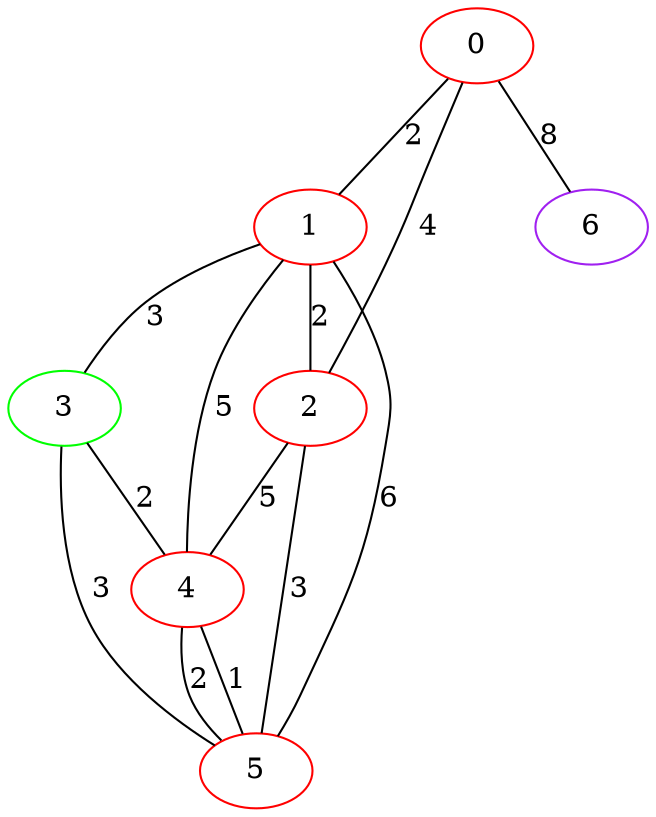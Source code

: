 graph "" {
0 [color=red, weight=1];
1 [color=red, weight=1];
2 [color=red, weight=1];
3 [color=green, weight=2];
4 [color=red, weight=1];
5 [color=red, weight=1];
6 [color=purple, weight=4];
0 -- 1  [key=0, label=2];
0 -- 2  [key=0, label=4];
0 -- 6  [key=0, label=8];
1 -- 2  [key=0, label=2];
1 -- 3  [key=0, label=3];
1 -- 4  [key=0, label=5];
1 -- 5  [key=0, label=6];
2 -- 4  [key=0, label=5];
2 -- 5  [key=0, label=3];
3 -- 4  [key=0, label=2];
3 -- 5  [key=0, label=3];
4 -- 5  [key=0, label=2];
4 -- 5  [key=1, label=1];
}
